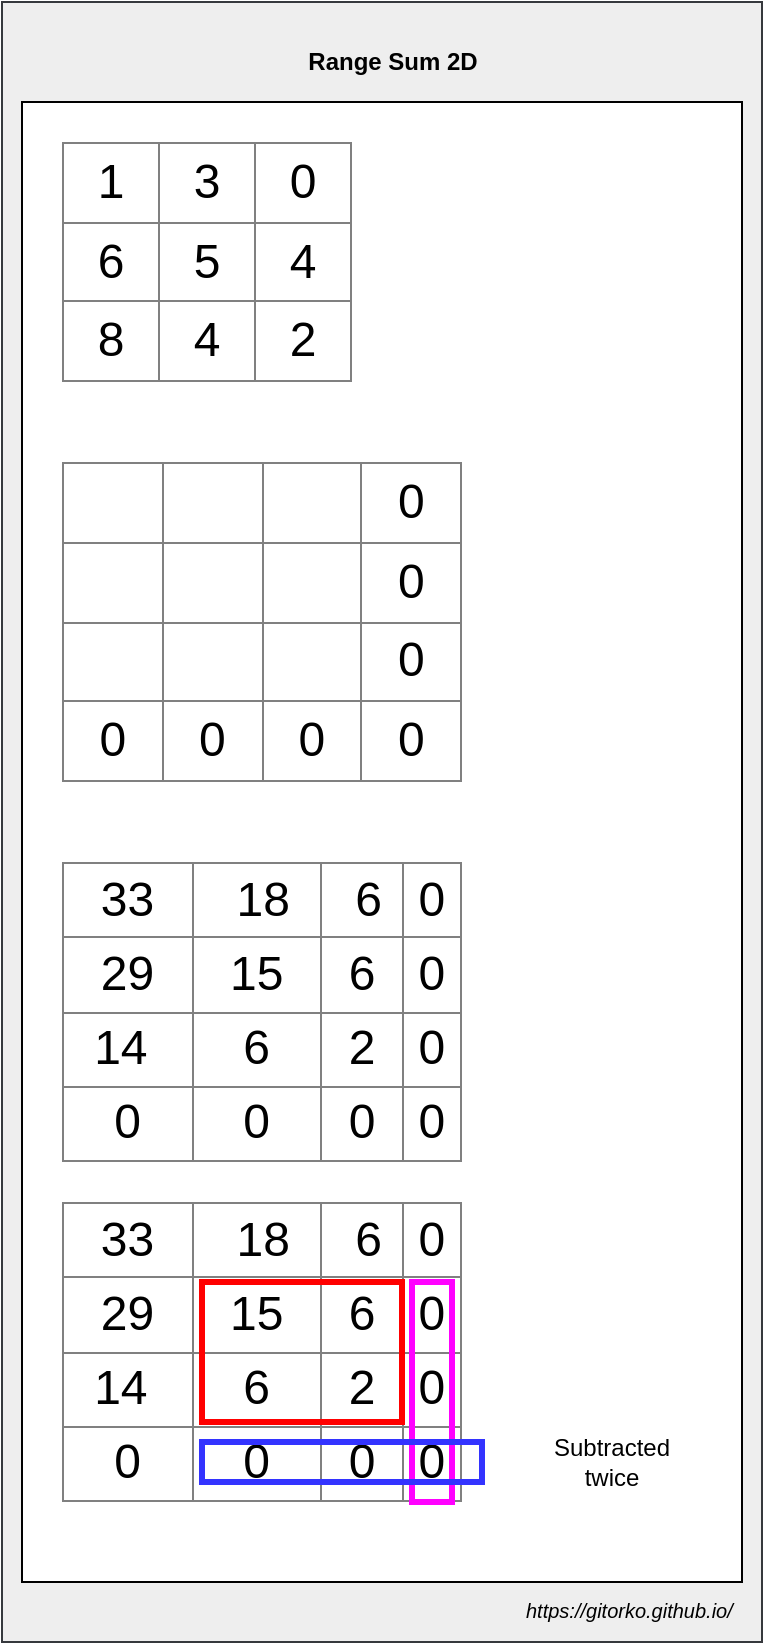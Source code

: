 <mxfile version="12.6.5" type="device"><diagram id="UGh-TFpthN-Amuy4NreV" name="Page-1"><mxGraphModel dx="1401" dy="2246" grid="1" gridSize="10" guides="1" tooltips="1" connect="1" arrows="1" fold="1" page="1" pageScale="1" pageWidth="500" pageHeight="1200" math="0" shadow="0"><root><mxCell id="0"/><mxCell id="1" parent="0"/><mxCell id="mO8BmAehYNezqivzjd_z-11" value="" style="rounded=0;whiteSpace=wrap;html=1;strokeColor=#36393d;strokeWidth=1;fillColor=#eeeeee;" vertex="1" parent="1"><mxGeometry x="70" y="-1170" width="380" height="820" as="geometry"/></mxCell><mxCell id="mO8BmAehYNezqivzjd_z-10" value="" style="rounded=0;whiteSpace=wrap;html=1;strokeColor=#000000;strokeWidth=1;fillColor=#ffffff;" vertex="1" parent="1"><mxGeometry x="80" y="-1120" width="360" height="740" as="geometry"/></mxCell><mxCell id="4U2YzISipX1vVj6A4TO4-14" value="&lt;table border=&quot;1&quot; width=&quot;100%&quot; style=&quot;width: 100% ; height: 100% ; border-collapse: collapse&quot;&gt;&lt;tbody&gt;&lt;tr&gt;&lt;td&gt;&lt;font&gt;1&lt;/font&gt;&lt;/td&gt;&lt;td&gt;3&lt;/td&gt;&lt;td&gt;0&lt;/td&gt;&lt;/tr&gt;&lt;tr&gt;&lt;td&gt;6&lt;/td&gt;&lt;td&gt;5&lt;/td&gt;&lt;td&gt;4&lt;/td&gt;&lt;/tr&gt;&lt;tr&gt;&lt;td&gt;8&lt;/td&gt;&lt;td&gt;4&lt;/td&gt;&lt;td&gt;2&lt;/td&gt;&lt;/tr&gt;&lt;/tbody&gt;&lt;/table&gt;" style="text;html=1;strokeColor=none;fillColor=none;overflow=fill;fontSize=24;fontColor=#000000;align=center;" parent="1" vertex="1"><mxGeometry x="100" y="-1100" width="145" height="120" as="geometry"/></mxCell><mxCell id="U2FRmC-LCEFPpal_3440-3" value="&lt;table border=&quot;1&quot; width=&quot;100%&quot; style=&quot;width: 100% ; height: 100% ; border-collapse: collapse&quot;&gt;&lt;tbody&gt;&lt;tr&gt;&lt;td&gt;&lt;br&gt;&lt;/td&gt;&lt;td&gt;&amp;nbsp;&lt;/td&gt;&lt;td&gt;&amp;nbsp;&lt;/td&gt;&lt;td&gt;0&lt;/td&gt;&lt;/tr&gt;&lt;tr&gt;&lt;td&gt;&lt;br&gt;&lt;/td&gt;&lt;td&gt;&lt;br&gt;&lt;/td&gt;&lt;td&gt;&lt;br&gt;&lt;/td&gt;&lt;td&gt;0&lt;/td&gt;&lt;/tr&gt;&lt;tr&gt;&lt;td&gt;&amp;nbsp;&lt;/td&gt;&lt;td&gt;&lt;br&gt;&lt;/td&gt;&lt;td&gt;&lt;br&gt;&lt;/td&gt;&lt;td&gt;0&lt;/td&gt;&lt;/tr&gt;&lt;tr&gt;&lt;td&gt;0&lt;/td&gt;&lt;td&gt;0&lt;/td&gt;&lt;td&gt;0&lt;/td&gt;&lt;td&gt;0&lt;/td&gt;&lt;/tr&gt;&lt;/tbody&gt;&lt;/table&gt;" style="text;html=1;strokeColor=none;fillColor=none;overflow=fill;fontSize=24;fontColor=#000000;align=center;" parent="1" vertex="1"><mxGeometry x="100" y="-940" width="200" height="160" as="geometry"/></mxCell><mxCell id="mO8BmAehYNezqivzjd_z-1" value="&lt;table border=&quot;1&quot; width=&quot;100%&quot; style=&quot;width: 100% ; height: 100% ; border-collapse: collapse&quot;&gt;&lt;tbody&gt;&lt;tr&gt;&lt;td&gt;33&lt;/td&gt;&lt;td&gt;&amp;nbsp;18&lt;/td&gt;&lt;td&gt;&amp;nbsp;6&lt;/td&gt;&lt;td&gt;0&lt;/td&gt;&lt;/tr&gt;&lt;tr&gt;&lt;td&gt;29&lt;/td&gt;&lt;td&gt;15&lt;/td&gt;&lt;td&gt;6&lt;/td&gt;&lt;td&gt;0&lt;/td&gt;&lt;/tr&gt;&lt;tr&gt;&lt;td&gt;14&amp;nbsp;&lt;/td&gt;&lt;td&gt;6&lt;/td&gt;&lt;td&gt;2&lt;/td&gt;&lt;td&gt;0&lt;/td&gt;&lt;/tr&gt;&lt;tr&gt;&lt;td&gt;0&lt;/td&gt;&lt;td&gt;0&lt;/td&gt;&lt;td&gt;0&lt;/td&gt;&lt;td&gt;0&lt;/td&gt;&lt;/tr&gt;&lt;/tbody&gt;&lt;/table&gt;" style="text;html=1;strokeColor=none;fillColor=none;overflow=fill;fontSize=24;fontColor=#000000;align=center;" vertex="1" parent="1"><mxGeometry x="100" y="-740" width="200" height="150" as="geometry"/></mxCell><mxCell id="mO8BmAehYNezqivzjd_z-2" value="&lt;table border=&quot;1&quot; width=&quot;100%&quot; style=&quot;width: 100% ; height: 100% ; border-collapse: collapse&quot;&gt;&lt;tbody&gt;&lt;tr&gt;&lt;td&gt;33&lt;/td&gt;&lt;td&gt;&amp;nbsp;18&lt;/td&gt;&lt;td&gt;&amp;nbsp;6&lt;/td&gt;&lt;td&gt;0&lt;/td&gt;&lt;/tr&gt;&lt;tr&gt;&lt;td&gt;29&lt;/td&gt;&lt;td&gt;15&lt;/td&gt;&lt;td&gt;6&lt;/td&gt;&lt;td&gt;0&lt;/td&gt;&lt;/tr&gt;&lt;tr&gt;&lt;td&gt;14&amp;nbsp;&lt;/td&gt;&lt;td&gt;6&lt;/td&gt;&lt;td&gt;2&lt;/td&gt;&lt;td&gt;0&lt;/td&gt;&lt;/tr&gt;&lt;tr&gt;&lt;td&gt;0&lt;/td&gt;&lt;td&gt;0&lt;/td&gt;&lt;td&gt;0&lt;/td&gt;&lt;td&gt;0&lt;/td&gt;&lt;/tr&gt;&lt;/tbody&gt;&lt;/table&gt;" style="text;html=1;strokeColor=none;fillColor=none;overflow=fill;fontSize=24;fontColor=#000000;align=center;" vertex="1" parent="1"><mxGeometry x="100" y="-570" width="200" height="150" as="geometry"/></mxCell><mxCell id="mO8BmAehYNezqivzjd_z-3" value="" style="rounded=0;whiteSpace=wrap;html=1;fillColor=none;strokeWidth=3;strokeColor=#FF0000;" vertex="1" parent="1"><mxGeometry x="170" y="-530" width="100" height="70" as="geometry"/></mxCell><mxCell id="mO8BmAehYNezqivzjd_z-4" value="" style="rounded=0;whiteSpace=wrap;html=1;fillColor=none;strokeWidth=3;strokeColor=#FF00FF;" vertex="1" parent="1"><mxGeometry x="275" y="-530" width="20" height="110" as="geometry"/></mxCell><mxCell id="mO8BmAehYNezqivzjd_z-5" value="" style="rounded=0;whiteSpace=wrap;html=1;fillColor=none;strokeWidth=3;strokeColor=#3333FF;" vertex="1" parent="1"><mxGeometry x="170" y="-450" width="140" height="20" as="geometry"/></mxCell><mxCell id="mO8BmAehYNezqivzjd_z-8" value="Subtracted twice" style="text;html=1;strokeColor=none;fillColor=none;align=center;verticalAlign=middle;whiteSpace=wrap;rounded=0;" vertex="1" parent="1"><mxGeometry x="330" y="-450" width="90" height="20" as="geometry"/></mxCell><UserObject label="&lt;font style=&quot;font-size: 10px&quot;&gt;&lt;i&gt;https://gitorko.github.io/&lt;/i&gt;&lt;/font&gt;" link="https://gitorko.github.io/" id="mO8BmAehYNezqivzjd_z-12"><mxCell style="text;html=1;" vertex="1" parent="1"><mxGeometry x="330" y="-380" width="110" height="30" as="geometry"/></mxCell></UserObject><mxCell id="mO8BmAehYNezqivzjd_z-13" value="Range Sum 2D" style="text;html=1;strokeColor=none;fillColor=none;align=center;verticalAlign=middle;whiteSpace=wrap;rounded=0;fontStyle=1" vertex="1" parent="1"><mxGeometry x="192.5" y="-1150" width="145" height="20" as="geometry"/></mxCell></root></mxGraphModel></diagram></mxfile>